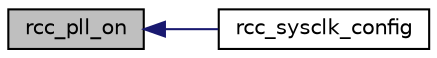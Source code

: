 digraph "rcc_pll_on"
{
  edge [fontname="Helvetica",fontsize="10",labelfontname="Helvetica",labelfontsize="10"];
  node [fontname="Helvetica",fontsize="10",shape=record];
  rankdir="LR";
  Node1 [label="rcc_pll_on",height=0.2,width=0.4,color="black", fillcolor="grey75", style="filled" fontcolor="black"];
  Node1 -> Node2 [dir="back",color="midnightblue",fontsize="10",style="solid",fontname="Helvetica"];
  Node2 [label="rcc_sysclk_config",height=0.2,width=0.4,color="black", fillcolor="white", style="filled",URL="$group__rcc__high__level.html#ga893dc6461e9af854fb562c0e97df6a5b",tooltip="Configure the system clock source."];
}
